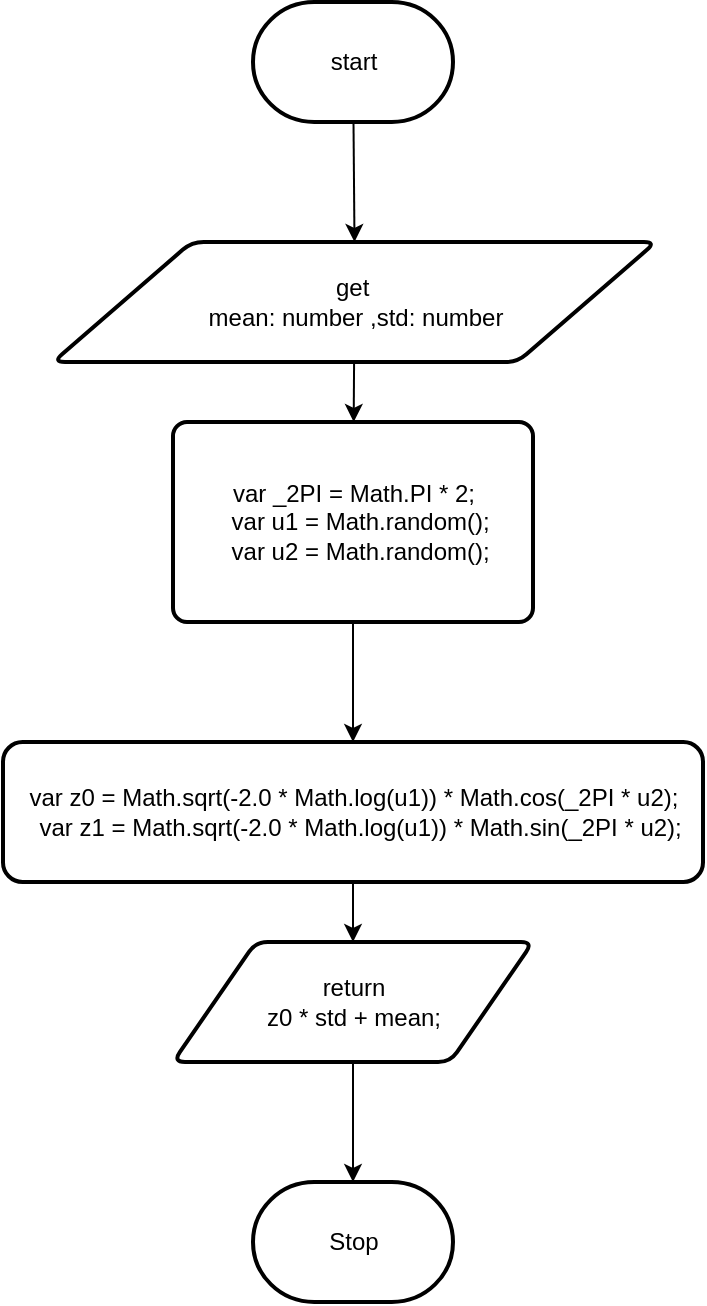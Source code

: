 <mxfile>
    <diagram id="i6fuHRE0Zn5LLdcXLQjB" name="Page-1">
        <mxGraphModel dx="1111" dy="692" grid="1" gridSize="10" guides="1" tooltips="1" connect="1" arrows="1" fold="1" page="1" pageScale="1" pageWidth="850" pageHeight="1100" math="0" shadow="0">
            <root>
                <mxCell id="0"/>
                <mxCell id="1" parent="0"/>
                <mxCell id="15" value="" style="edgeStyle=none;html=1;" edge="1" parent="1" source="4" target="6">
                    <mxGeometry relative="1" as="geometry"/>
                </mxCell>
                <mxCell id="4" value="get&amp;nbsp;&lt;br&gt;mean: number ,std: number" style="shape=parallelogram;html=1;strokeWidth=2;perimeter=parallelogramPerimeter;whiteSpace=wrap;rounded=1;arcSize=12;size=0.23;" parent="1" vertex="1">
                    <mxGeometry x="198.5" y="460" width="301.5" height="60" as="geometry"/>
                </mxCell>
                <mxCell id="5" value="" style="edgeStyle=none;html=1;entryX=0.5;entryY=0;entryDx=0;entryDy=0;" parent="1" source="6" target="8" edge="1">
                    <mxGeometry relative="1" as="geometry">
                        <mxPoint x="361.5" y="710" as="targetPoint"/>
                    </mxGeometry>
                </mxCell>
                <mxCell id="14" style="edgeStyle=none;html=1;" edge="1" parent="1" source="6">
                    <mxGeometry relative="1" as="geometry">
                        <mxPoint x="348.5" y="550" as="targetPoint"/>
                    </mxGeometry>
                </mxCell>
                <mxCell id="6" value="&lt;div&gt;var _2PI = Math.PI * 2;&lt;/div&gt;&lt;div&gt;&amp;nbsp; var u1 = Math.random();&lt;/div&gt;&lt;div&gt;&amp;nbsp; var u2 = Math.random();&lt;/div&gt;" style="rounded=1;whiteSpace=wrap;html=1;absoluteArcSize=1;arcSize=14;strokeWidth=2;" parent="1" vertex="1">
                    <mxGeometry x="258.5" y="550" width="180" height="100" as="geometry"/>
                </mxCell>
                <mxCell id="7" style="edgeStyle=none;html=1;entryX=0.5;entryY=0;entryDx=0;entryDy=0;exitX=0.5;exitY=1;exitDx=0;exitDy=0;" parent="1" source="8" target="10" edge="1">
                    <mxGeometry relative="1" as="geometry">
                        <mxPoint x="362.124" y="780" as="sourcePoint"/>
                    </mxGeometry>
                </mxCell>
                <mxCell id="8" value="&lt;div&gt;var z0 = Math.sqrt(-2.0 * Math.log(u1)) * Math.cos(_2PI * u2);&lt;/div&gt;&lt;div&gt;&amp;nbsp; var z1 = Math.sqrt(-2.0 * Math.log(u1)) * Math.sin(_2PI * u2);&lt;/div&gt;" style="rounded=1;whiteSpace=wrap;html=1;arcSize=14;strokeWidth=2;" parent="1" vertex="1">
                    <mxGeometry x="173.5" y="710" width="350" height="70" as="geometry"/>
                </mxCell>
                <mxCell id="9" style="edgeStyle=none;html=1;entryX=0.5;entryY=0;entryDx=0;entryDy=0;entryPerimeter=0;exitX=0.5;exitY=1;exitDx=0;exitDy=0;" parent="1" source="10" target="11" edge="1">
                    <mxGeometry relative="1" as="geometry">
                        <mxPoint x="348.5" y="920" as="targetPoint"/>
                    </mxGeometry>
                </mxCell>
                <mxCell id="10" value="return&lt;br&gt;z0 * std + mean;" style="shape=parallelogram;html=1;strokeWidth=2;perimeter=parallelogramPerimeter;whiteSpace=wrap;rounded=1;arcSize=12;size=0.23;" parent="1" vertex="1">
                    <mxGeometry x="258.5" y="810" width="180" height="60" as="geometry"/>
                </mxCell>
                <mxCell id="11" value="Stop" style="strokeWidth=2;html=1;shape=mxgraph.flowchart.terminator;whiteSpace=wrap;" parent="1" vertex="1">
                    <mxGeometry x="298.5" y="930" width="100" height="60" as="geometry"/>
                </mxCell>
                <mxCell id="13" value="" style="edgeStyle=none;html=1;entryX=0.5;entryY=0;entryDx=0;entryDy=0;" edge="1" parent="1" source="12" target="4">
                    <mxGeometry relative="1" as="geometry">
                        <mxPoint x="250" y="450" as="targetPoint"/>
                    </mxGeometry>
                </mxCell>
                <mxCell id="12" value="start" style="strokeWidth=2;html=1;shape=mxgraph.flowchart.terminator;whiteSpace=wrap;" vertex="1" parent="1">
                    <mxGeometry x="298.5" y="340" width="100" height="60" as="geometry"/>
                </mxCell>
            </root>
        </mxGraphModel>
    </diagram>
</mxfile>